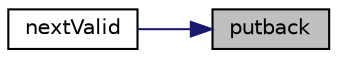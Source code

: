 digraph "putback"
{
 // LATEX_PDF_SIZE
  edge [fontname="Helvetica",fontsize="10",labelfontname="Helvetica",labelfontsize="10"];
  node [fontname="Helvetica",fontsize="10",shape=record];
  rankdir="RL";
  Node1 [label="putback",height=0.2,width=0.4,color="black", fillcolor="grey75", style="filled", fontcolor="black",tooltip="Raw, low-level putback character function."];
  Node1 -> Node2 [dir="back",color="midnightblue",fontsize="10",style="solid",fontname="Helvetica"];
  Node2 [label="nextValid",height=0.2,width=0.4,color="black", fillcolor="white", style="filled",URL="$classpFlow_1_1Istream.html#a3d5ae683596fda5b3cb7e1e22750ced3",tooltip="Get the next valid character."];
}
